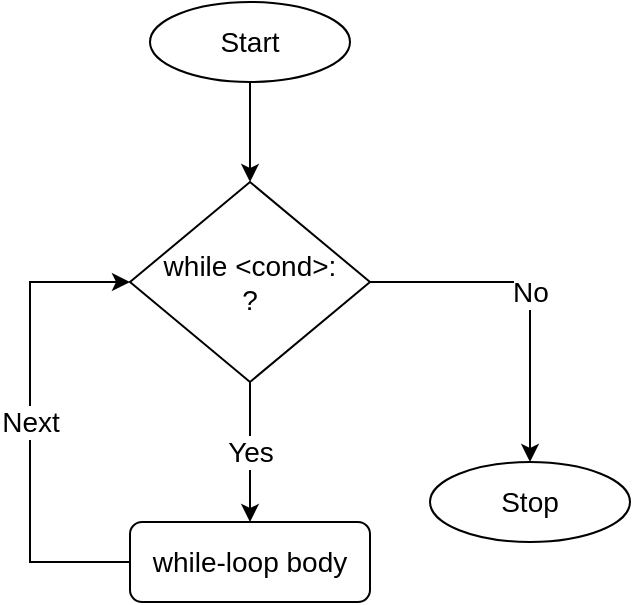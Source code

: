 <mxfile version="14.3.2" type="device"><diagram id="CjReJ_SQ9u6iltyFAnrh" name="Page-1"><mxGraphModel dx="1422" dy="737" grid="1" gridSize="10" guides="1" tooltips="1" connect="1" arrows="1" fold="1" page="1" pageScale="1" pageWidth="827" pageHeight="1169" math="0" shadow="0"><root><mxCell id="0"/><mxCell id="1" parent="0"/><mxCell id="twVt99xorXzjCM0PsaZR-8" value="No" style="edgeStyle=orthogonalEdgeStyle;rounded=0;orthogonalLoop=1;jettySize=auto;html=1;entryX=0.5;entryY=0;entryDx=0;entryDy=0;fontSize=14;" edge="1" parent="1" source="twVt99xorXzjCM0PsaZR-2" target="twVt99xorXzjCM0PsaZR-5"><mxGeometry relative="1" as="geometry"/></mxCell><mxCell id="twVt99xorXzjCM0PsaZR-9" value="Yes" style="edgeStyle=orthogonalEdgeStyle;rounded=0;orthogonalLoop=1;jettySize=auto;html=1;entryX=0.5;entryY=0;entryDx=0;entryDy=0;fontSize=14;" edge="1" parent="1" source="twVt99xorXzjCM0PsaZR-2" target="twVt99xorXzjCM0PsaZR-3"><mxGeometry relative="1" as="geometry"/></mxCell><mxCell id="twVt99xorXzjCM0PsaZR-2" value="&lt;font style=&quot;font-size: 14px&quot;&gt;while &amp;lt;cond&amp;gt;:&lt;br&gt;?&lt;br&gt;&lt;/font&gt;" style="rhombus;whiteSpace=wrap;html=1;" vertex="1" parent="1"><mxGeometry x="240" y="220" width="120" height="100" as="geometry"/></mxCell><mxCell id="twVt99xorXzjCM0PsaZR-10" value="Next" style="edgeStyle=orthogonalEdgeStyle;rounded=0;orthogonalLoop=1;jettySize=auto;html=1;exitX=0;exitY=0.5;exitDx=0;exitDy=0;entryX=0;entryY=0.5;entryDx=0;entryDy=0;fontSize=14;" edge="1" parent="1" source="twVt99xorXzjCM0PsaZR-3" target="twVt99xorXzjCM0PsaZR-2"><mxGeometry relative="1" as="geometry"><mxPoint x="240" y="250" as="targetPoint"/><Array as="points"><mxPoint x="190" y="410"/><mxPoint x="190" y="270"/></Array></mxGeometry></mxCell><mxCell id="twVt99xorXzjCM0PsaZR-3" value="&lt;font style=&quot;font-size: 14px&quot;&gt;while-loop body&lt;/font&gt;" style="rounded=1;whiteSpace=wrap;html=1;" vertex="1" parent="1"><mxGeometry x="240" y="390" width="120" height="40" as="geometry"/></mxCell><mxCell id="twVt99xorXzjCM0PsaZR-6" style="edgeStyle=orthogonalEdgeStyle;rounded=0;orthogonalLoop=1;jettySize=auto;html=1;entryX=0.5;entryY=0;entryDx=0;entryDy=0;" edge="1" parent="1" source="twVt99xorXzjCM0PsaZR-4" target="twVt99xorXzjCM0PsaZR-2"><mxGeometry relative="1" as="geometry"><mxPoint x="300" y="230" as="targetPoint"/></mxGeometry></mxCell><mxCell id="twVt99xorXzjCM0PsaZR-4" value="&lt;font style=&quot;font-size: 14px&quot;&gt;Start&lt;/font&gt;" style="ellipse;whiteSpace=wrap;html=1;" vertex="1" parent="1"><mxGeometry x="250" y="130" width="100" height="40" as="geometry"/></mxCell><mxCell id="twVt99xorXzjCM0PsaZR-5" value="&lt;font style=&quot;font-size: 14px&quot;&gt;Stop&lt;/font&gt;" style="ellipse;whiteSpace=wrap;html=1;" vertex="1" parent="1"><mxGeometry x="390" y="360" width="100" height="40" as="geometry"/></mxCell></root></mxGraphModel></diagram></mxfile>